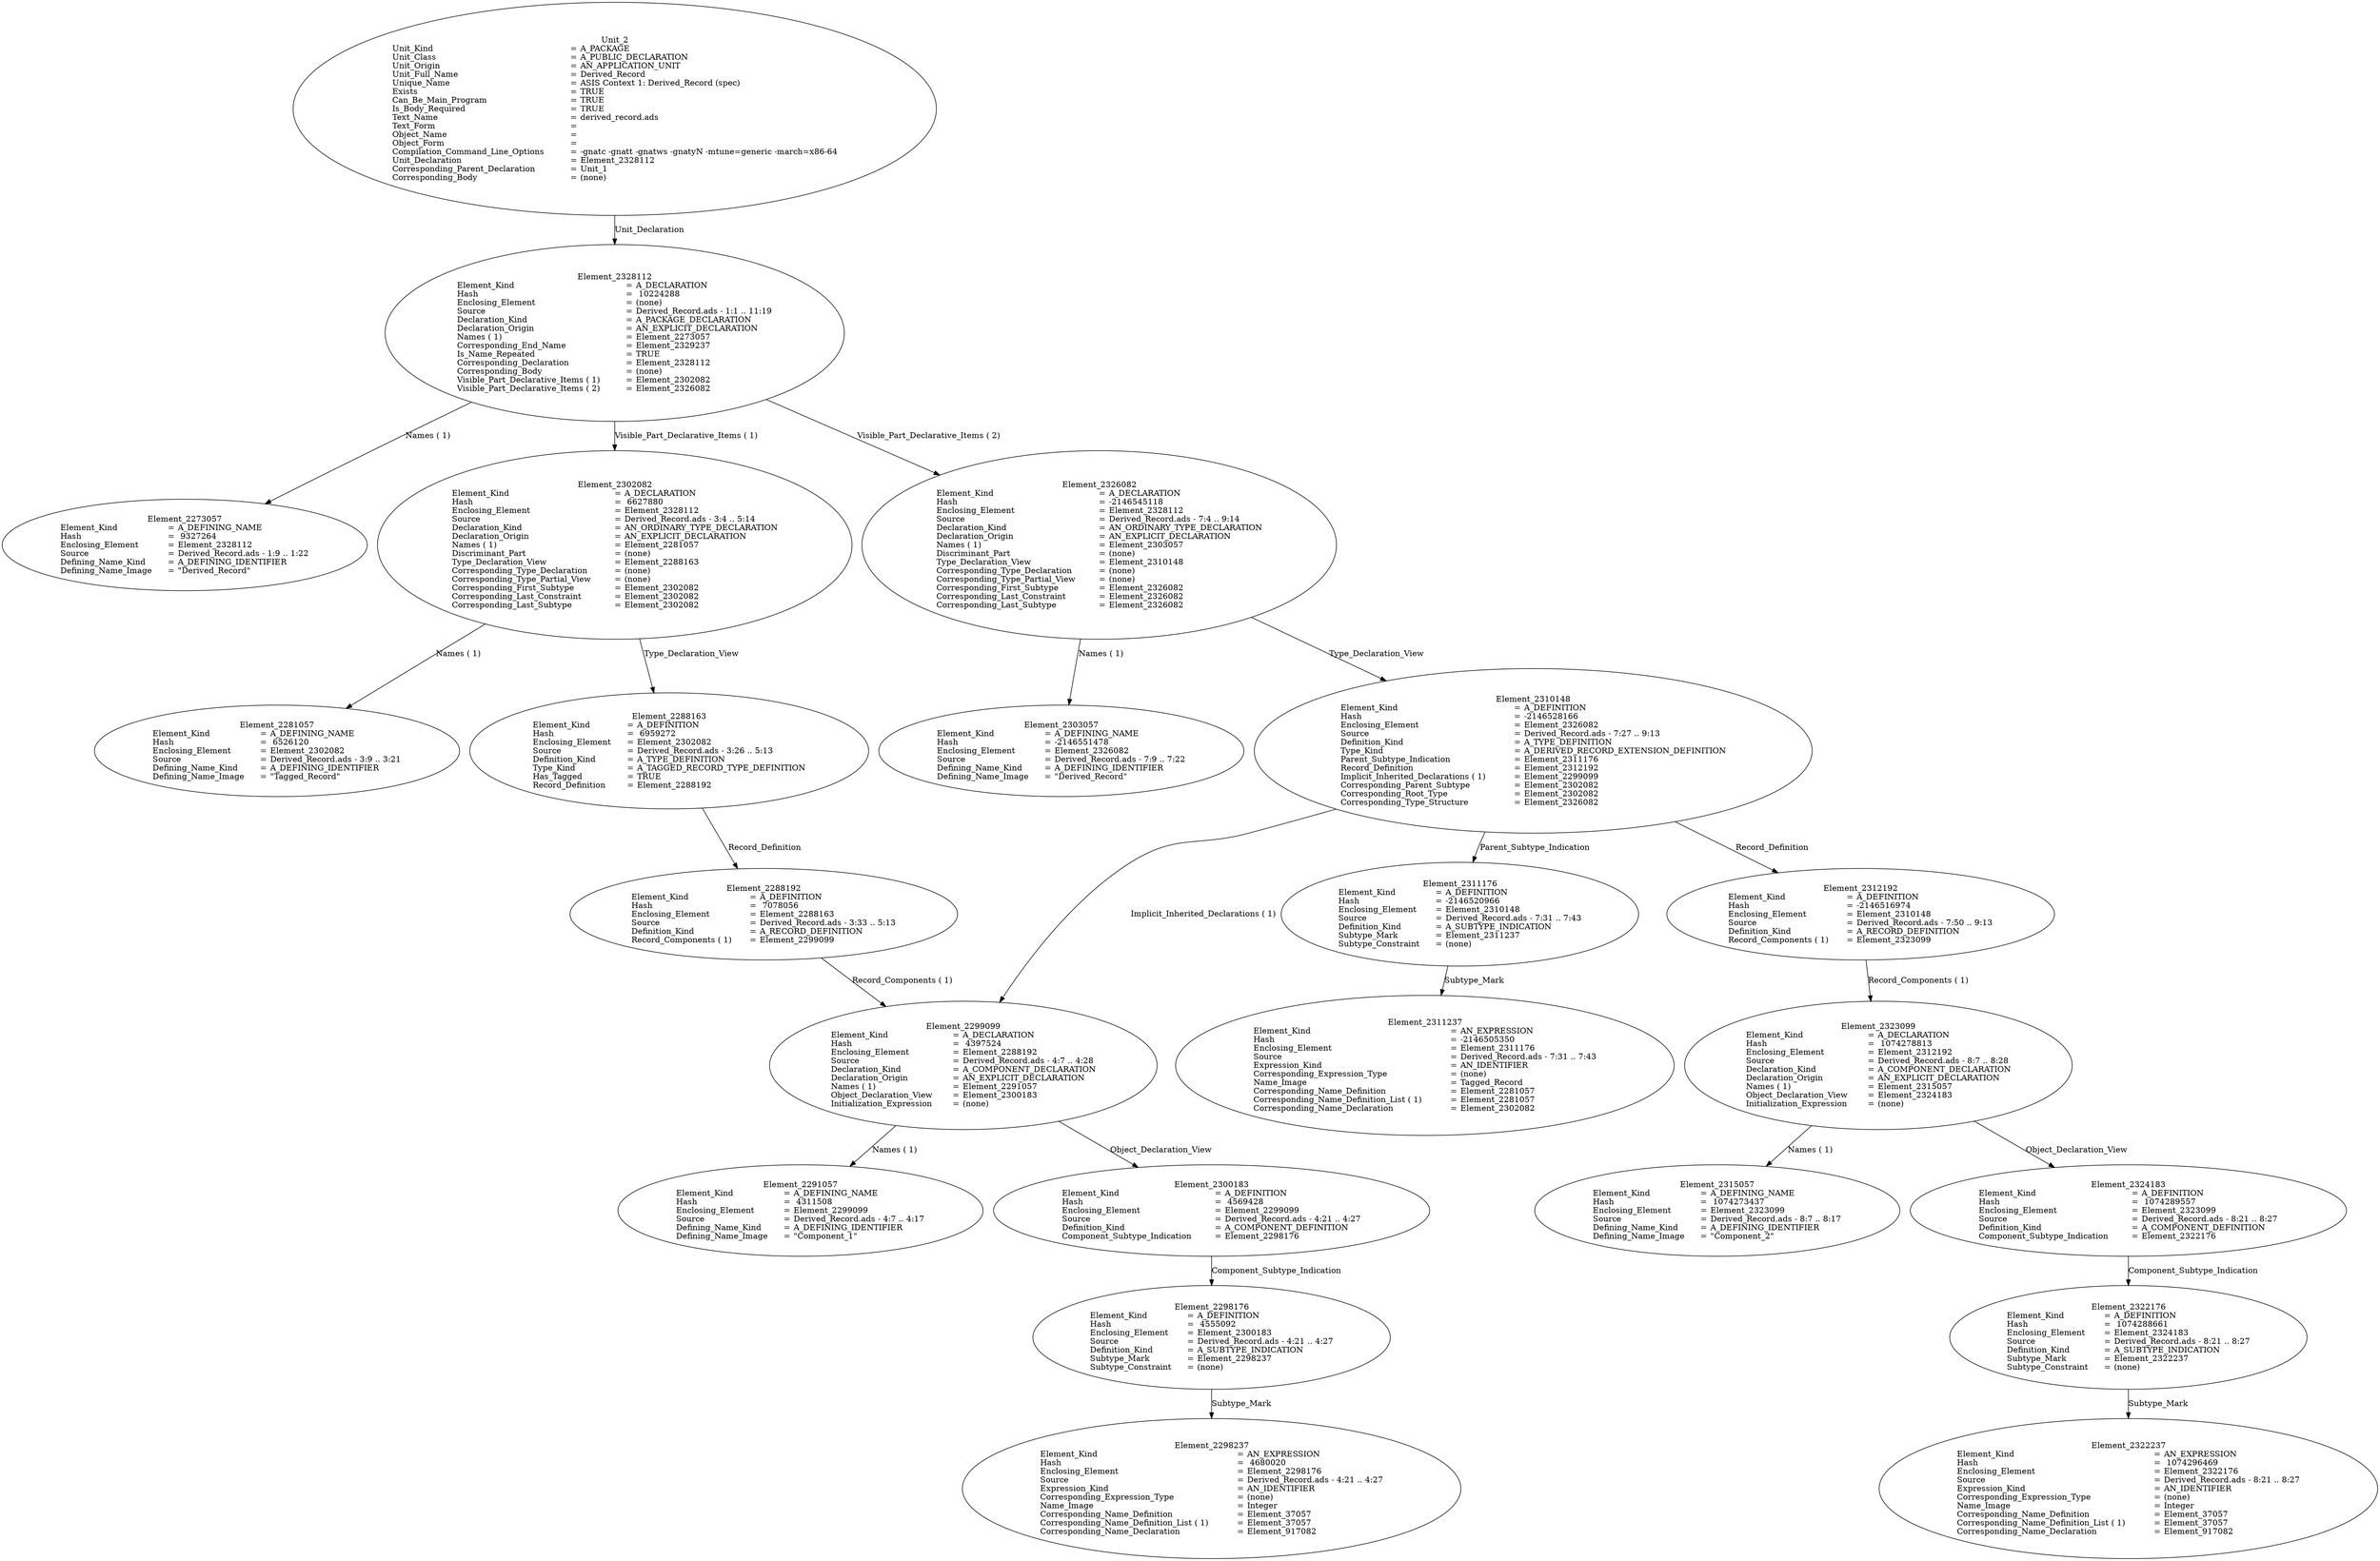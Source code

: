 digraph "derived_record.adt" {
  Unit_2 -> Element_2328112
      [ label=Unit_Declaration ];
  Unit_2
      [ label=<<TABLE BORDER="0" CELLBORDER="0" CELLSPACING="0" CELLPADDING="0"> 
          <TR><TD COLSPAN="3">Unit_2</TD></TR>
          <TR><TD ALIGN="LEFT">Unit_Kind   </TD><TD> = </TD><TD ALIGN="LEFT">A_PACKAGE</TD></TR>
          <TR><TD ALIGN="LEFT">Unit_Class   </TD><TD> = </TD><TD ALIGN="LEFT">A_PUBLIC_DECLARATION</TD></TR>
          <TR><TD ALIGN="LEFT">Unit_Origin   </TD><TD> = </TD><TD ALIGN="LEFT">AN_APPLICATION_UNIT</TD></TR>
          <TR><TD ALIGN="LEFT">Unit_Full_Name    </TD><TD> = </TD><TD ALIGN="LEFT">Derived_Record</TD></TR>
          <TR><TD ALIGN="LEFT">Unique_Name   </TD><TD> = </TD><TD ALIGN="LEFT">ASIS Context 1: Derived_Record (spec)</TD></TR>
          <TR><TD ALIGN="LEFT">Exists  </TD><TD> = </TD><TD ALIGN="LEFT">TRUE</TD></TR>
          <TR><TD ALIGN="LEFT">Can_Be_Main_Program     </TD><TD> = </TD><TD ALIGN="LEFT">TRUE</TD></TR>
          <TR><TD ALIGN="LEFT">Is_Body_Required     </TD><TD> = </TD><TD ALIGN="LEFT">TRUE</TD></TR>
          <TR><TD ALIGN="LEFT">Text_Name   </TD><TD> = </TD><TD ALIGN="LEFT">derived_record.ads</TD></TR>
          <TR><TD ALIGN="LEFT">Text_Form   </TD><TD> = </TD><TD ALIGN="LEFT"></TD></TR>
          <TR><TD ALIGN="LEFT">Object_Name   </TD><TD> = </TD><TD ALIGN="LEFT"></TD></TR>
          <TR><TD ALIGN="LEFT">Object_Form   </TD><TD> = </TD><TD ALIGN="LEFT"></TD></TR>
          <TR><TD ALIGN="LEFT">Compilation_Command_Line_Options         </TD><TD> = </TD><TD ALIGN="LEFT">-gnatc -gnatt -gnatws -gnatyN -mtune=generic -march=x86-64</TD></TR>
          <TR><TD ALIGN="LEFT">Unit_Declaration     </TD><TD> = </TD><TD ALIGN="LEFT">Element_2328112</TD></TR>
          <TR><TD ALIGN="LEFT">Corresponding_Parent_Declaration         </TD><TD> = </TD><TD ALIGN="LEFT">Unit_1</TD></TR>
          <TR><TD ALIGN="LEFT">Corresponding_Body     </TD><TD> = </TD><TD ALIGN="LEFT">(none)</TD></TR>
          </TABLE>> ];
  Element_2328112 -> Element_2273057
      [ label="Names ( 1)" ];
  Element_2328112 -> Element_2302082
      [ label="Visible_Part_Declarative_Items ( 1)" ];
  Element_2328112 -> Element_2326082
      [ label="Visible_Part_Declarative_Items ( 2)" ];
  Element_2328112
      [ label=<<TABLE BORDER="0" CELLBORDER="0" CELLSPACING="0" CELLPADDING="0"> 
          <TR><TD COLSPAN="3">Element_2328112</TD></TR>
          <TR><TD ALIGN="LEFT">Element_Kind    </TD><TD> = </TD><TD ALIGN="LEFT">A_DECLARATION</TD></TR>
          <TR><TD ALIGN="LEFT">Hash  </TD><TD> = </TD><TD ALIGN="LEFT"> 10224288</TD></TR>
          <TR><TD ALIGN="LEFT">Enclosing_Element     </TD><TD> = </TD><TD ALIGN="LEFT">(none)</TD></TR>
          <TR><TD ALIGN="LEFT">Source  </TD><TD> = </TD><TD ALIGN="LEFT">Derived_Record.ads - 1:1 .. 11:19</TD></TR>
          <TR><TD ALIGN="LEFT">Declaration_Kind     </TD><TD> = </TD><TD ALIGN="LEFT">A_PACKAGE_DECLARATION</TD></TR>
          <TR><TD ALIGN="LEFT">Declaration_Origin     </TD><TD> = </TD><TD ALIGN="LEFT">AN_EXPLICIT_DECLARATION</TD></TR>
          <TR><TD ALIGN="LEFT">Names ( 1)   </TD><TD> = </TD><TD ALIGN="LEFT">Element_2273057</TD></TR>
          <TR><TD ALIGN="LEFT">Corresponding_End_Name      </TD><TD> = </TD><TD ALIGN="LEFT">Element_2329237</TD></TR>
          <TR><TD ALIGN="LEFT">Is_Name_Repeated     </TD><TD> = </TD><TD ALIGN="LEFT">TRUE</TD></TR>
          <TR><TD ALIGN="LEFT">Corresponding_Declaration       </TD><TD> = </TD><TD ALIGN="LEFT">Element_2328112</TD></TR>
          <TR><TD ALIGN="LEFT">Corresponding_Body     </TD><TD> = </TD><TD ALIGN="LEFT">(none)</TD></TR>
          <TR><TD ALIGN="LEFT">Visible_Part_Declarative_Items ( 1)         </TD><TD> = </TD><TD ALIGN="LEFT">Element_2302082</TD></TR>
          <TR><TD ALIGN="LEFT">Visible_Part_Declarative_Items ( 2)         </TD><TD> = </TD><TD ALIGN="LEFT">Element_2326082</TD></TR>
          </TABLE>> ];
  Element_2273057
      [ label=<<TABLE BORDER="0" CELLBORDER="0" CELLSPACING="0" CELLPADDING="0"> 
          <TR><TD COLSPAN="3">Element_2273057</TD></TR>
          <TR><TD ALIGN="LEFT">Element_Kind    </TD><TD> = </TD><TD ALIGN="LEFT">A_DEFINING_NAME</TD></TR>
          <TR><TD ALIGN="LEFT">Hash  </TD><TD> = </TD><TD ALIGN="LEFT"> 9327264</TD></TR>
          <TR><TD ALIGN="LEFT">Enclosing_Element     </TD><TD> = </TD><TD ALIGN="LEFT">Element_2328112</TD></TR>
          <TR><TD ALIGN="LEFT">Source  </TD><TD> = </TD><TD ALIGN="LEFT">Derived_Record.ads - 1:9 .. 1:22</TD></TR>
          <TR><TD ALIGN="LEFT">Defining_Name_Kind     </TD><TD> = </TD><TD ALIGN="LEFT">A_DEFINING_IDENTIFIER</TD></TR>
          <TR><TD ALIGN="LEFT">Defining_Name_Image     </TD><TD> = </TD><TD ALIGN="LEFT">"Derived_Record"</TD></TR>
          </TABLE>> ];
  Element_2302082 -> Element_2281057
      [ label="Names ( 1)" ];
  Element_2302082 -> Element_2288163
      [ label=Type_Declaration_View ];
  Element_2302082
      [ label=<<TABLE BORDER="0" CELLBORDER="0" CELLSPACING="0" CELLPADDING="0"> 
          <TR><TD COLSPAN="3">Element_2302082</TD></TR>
          <TR><TD ALIGN="LEFT">Element_Kind    </TD><TD> = </TD><TD ALIGN="LEFT">A_DECLARATION</TD></TR>
          <TR><TD ALIGN="LEFT">Hash  </TD><TD> = </TD><TD ALIGN="LEFT"> 6627880</TD></TR>
          <TR><TD ALIGN="LEFT">Enclosing_Element     </TD><TD> = </TD><TD ALIGN="LEFT">Element_2328112</TD></TR>
          <TR><TD ALIGN="LEFT">Source  </TD><TD> = </TD><TD ALIGN="LEFT">Derived_Record.ads - 3:4 .. 5:14</TD></TR>
          <TR><TD ALIGN="LEFT">Declaration_Kind     </TD><TD> = </TD><TD ALIGN="LEFT">AN_ORDINARY_TYPE_DECLARATION</TD></TR>
          <TR><TD ALIGN="LEFT">Declaration_Origin     </TD><TD> = </TD><TD ALIGN="LEFT">AN_EXPLICIT_DECLARATION</TD></TR>
          <TR><TD ALIGN="LEFT">Names ( 1)   </TD><TD> = </TD><TD ALIGN="LEFT">Element_2281057</TD></TR>
          <TR><TD ALIGN="LEFT">Discriminant_Part     </TD><TD> = </TD><TD ALIGN="LEFT">(none)</TD></TR>
          <TR><TD ALIGN="LEFT">Type_Declaration_View      </TD><TD> = </TD><TD ALIGN="LEFT">Element_2288163</TD></TR>
          <TR><TD ALIGN="LEFT">Corresponding_Type_Declaration        </TD><TD> = </TD><TD ALIGN="LEFT">(none)</TD></TR>
          <TR><TD ALIGN="LEFT">Corresponding_Type_Partial_View        </TD><TD> = </TD><TD ALIGN="LEFT">(none)</TD></TR>
          <TR><TD ALIGN="LEFT">Corresponding_First_Subtype       </TD><TD> = </TD><TD ALIGN="LEFT">Element_2302082</TD></TR>
          <TR><TD ALIGN="LEFT">Corresponding_Last_Constraint        </TD><TD> = </TD><TD ALIGN="LEFT">Element_2302082</TD></TR>
          <TR><TD ALIGN="LEFT">Corresponding_Last_Subtype       </TD><TD> = </TD><TD ALIGN="LEFT">Element_2302082</TD></TR>
          </TABLE>> ];
  Element_2281057
      [ label=<<TABLE BORDER="0" CELLBORDER="0" CELLSPACING="0" CELLPADDING="0"> 
          <TR><TD COLSPAN="3">Element_2281057</TD></TR>
          <TR><TD ALIGN="LEFT">Element_Kind    </TD><TD> = </TD><TD ALIGN="LEFT">A_DEFINING_NAME</TD></TR>
          <TR><TD ALIGN="LEFT">Hash  </TD><TD> = </TD><TD ALIGN="LEFT"> 6526120</TD></TR>
          <TR><TD ALIGN="LEFT">Enclosing_Element     </TD><TD> = </TD><TD ALIGN="LEFT">Element_2302082</TD></TR>
          <TR><TD ALIGN="LEFT">Source  </TD><TD> = </TD><TD ALIGN="LEFT">Derived_Record.ads - 3:9 .. 3:21</TD></TR>
          <TR><TD ALIGN="LEFT">Defining_Name_Kind     </TD><TD> = </TD><TD ALIGN="LEFT">A_DEFINING_IDENTIFIER</TD></TR>
          <TR><TD ALIGN="LEFT">Defining_Name_Image     </TD><TD> = </TD><TD ALIGN="LEFT">"Tagged_Record"</TD></TR>
          </TABLE>> ];
  Element_2288163 -> Element_2288192
      [ label=Record_Definition ];
  Element_2288163
      [ label=<<TABLE BORDER="0" CELLBORDER="0" CELLSPACING="0" CELLPADDING="0"> 
          <TR><TD COLSPAN="3">Element_2288163</TD></TR>
          <TR><TD ALIGN="LEFT">Element_Kind    </TD><TD> = </TD><TD ALIGN="LEFT">A_DEFINITION</TD></TR>
          <TR><TD ALIGN="LEFT">Hash  </TD><TD> = </TD><TD ALIGN="LEFT"> 6959272</TD></TR>
          <TR><TD ALIGN="LEFT">Enclosing_Element     </TD><TD> = </TD><TD ALIGN="LEFT">Element_2302082</TD></TR>
          <TR><TD ALIGN="LEFT">Source  </TD><TD> = </TD><TD ALIGN="LEFT">Derived_Record.ads - 3:26 .. 5:13</TD></TR>
          <TR><TD ALIGN="LEFT">Definition_Kind    </TD><TD> = </TD><TD ALIGN="LEFT">A_TYPE_DEFINITION</TD></TR>
          <TR><TD ALIGN="LEFT">Type_Kind   </TD><TD> = </TD><TD ALIGN="LEFT">A_TAGGED_RECORD_TYPE_DEFINITION</TD></TR>
          <TR><TD ALIGN="LEFT">Has_Tagged   </TD><TD> = </TD><TD ALIGN="LEFT">TRUE</TD></TR>
          <TR><TD ALIGN="LEFT">Record_Definition     </TD><TD> = </TD><TD ALIGN="LEFT">Element_2288192</TD></TR>
          </TABLE>> ];
  Element_2288192 -> Element_2299099
      [ label="Record_Components ( 1)" ];
  Element_2288192
      [ label=<<TABLE BORDER="0" CELLBORDER="0" CELLSPACING="0" CELLPADDING="0"> 
          <TR><TD COLSPAN="3">Element_2288192</TD></TR>
          <TR><TD ALIGN="LEFT">Element_Kind    </TD><TD> = </TD><TD ALIGN="LEFT">A_DEFINITION</TD></TR>
          <TR><TD ALIGN="LEFT">Hash  </TD><TD> = </TD><TD ALIGN="LEFT"> 7078056</TD></TR>
          <TR><TD ALIGN="LEFT">Enclosing_Element     </TD><TD> = </TD><TD ALIGN="LEFT">Element_2288163</TD></TR>
          <TR><TD ALIGN="LEFT">Source  </TD><TD> = </TD><TD ALIGN="LEFT">Derived_Record.ads - 3:33 .. 5:13</TD></TR>
          <TR><TD ALIGN="LEFT">Definition_Kind    </TD><TD> = </TD><TD ALIGN="LEFT">A_RECORD_DEFINITION</TD></TR>
          <TR><TD ALIGN="LEFT">Record_Components ( 1)      </TD><TD> = </TD><TD ALIGN="LEFT">Element_2299099</TD></TR>
          </TABLE>> ];
  Element_2299099 -> Element_2291057
      [ label="Names ( 1)" ];
  Element_2299099 -> Element_2300183
      [ label=Object_Declaration_View ];
  Element_2299099
      [ label=<<TABLE BORDER="0" CELLBORDER="0" CELLSPACING="0" CELLPADDING="0"> 
          <TR><TD COLSPAN="3">Element_2299099</TD></TR>
          <TR><TD ALIGN="LEFT">Element_Kind    </TD><TD> = </TD><TD ALIGN="LEFT">A_DECLARATION</TD></TR>
          <TR><TD ALIGN="LEFT">Hash  </TD><TD> = </TD><TD ALIGN="LEFT"> 4397524</TD></TR>
          <TR><TD ALIGN="LEFT">Enclosing_Element     </TD><TD> = </TD><TD ALIGN="LEFT">Element_2288192</TD></TR>
          <TR><TD ALIGN="LEFT">Source  </TD><TD> = </TD><TD ALIGN="LEFT">Derived_Record.ads - 4:7 .. 4:28</TD></TR>
          <TR><TD ALIGN="LEFT">Declaration_Kind     </TD><TD> = </TD><TD ALIGN="LEFT">A_COMPONENT_DECLARATION</TD></TR>
          <TR><TD ALIGN="LEFT">Declaration_Origin     </TD><TD> = </TD><TD ALIGN="LEFT">AN_EXPLICIT_DECLARATION</TD></TR>
          <TR><TD ALIGN="LEFT">Names ( 1)   </TD><TD> = </TD><TD ALIGN="LEFT">Element_2291057</TD></TR>
          <TR><TD ALIGN="LEFT">Object_Declaration_View      </TD><TD> = </TD><TD ALIGN="LEFT">Element_2300183</TD></TR>
          <TR><TD ALIGN="LEFT">Initialization_Expression       </TD><TD> = </TD><TD ALIGN="LEFT">(none)</TD></TR>
          </TABLE>> ];
  Element_2291057
      [ label=<<TABLE BORDER="0" CELLBORDER="0" CELLSPACING="0" CELLPADDING="0"> 
          <TR><TD COLSPAN="3">Element_2291057</TD></TR>
          <TR><TD ALIGN="LEFT">Element_Kind    </TD><TD> = </TD><TD ALIGN="LEFT">A_DEFINING_NAME</TD></TR>
          <TR><TD ALIGN="LEFT">Hash  </TD><TD> = </TD><TD ALIGN="LEFT"> 4311508</TD></TR>
          <TR><TD ALIGN="LEFT">Enclosing_Element     </TD><TD> = </TD><TD ALIGN="LEFT">Element_2299099</TD></TR>
          <TR><TD ALIGN="LEFT">Source  </TD><TD> = </TD><TD ALIGN="LEFT">Derived_Record.ads - 4:7 .. 4:17</TD></TR>
          <TR><TD ALIGN="LEFT">Defining_Name_Kind     </TD><TD> = </TD><TD ALIGN="LEFT">A_DEFINING_IDENTIFIER</TD></TR>
          <TR><TD ALIGN="LEFT">Defining_Name_Image     </TD><TD> = </TD><TD ALIGN="LEFT">"Component_1"</TD></TR>
          </TABLE>> ];
  Element_2300183 -> Element_2298176
      [ label=Component_Subtype_Indication ];
  Element_2300183
      [ label=<<TABLE BORDER="0" CELLBORDER="0" CELLSPACING="0" CELLPADDING="0"> 
          <TR><TD COLSPAN="3">Element_2300183</TD></TR>
          <TR><TD ALIGN="LEFT">Element_Kind    </TD><TD> = </TD><TD ALIGN="LEFT">A_DEFINITION</TD></TR>
          <TR><TD ALIGN="LEFT">Hash  </TD><TD> = </TD><TD ALIGN="LEFT"> 4569428</TD></TR>
          <TR><TD ALIGN="LEFT">Enclosing_Element     </TD><TD> = </TD><TD ALIGN="LEFT">Element_2299099</TD></TR>
          <TR><TD ALIGN="LEFT">Source  </TD><TD> = </TD><TD ALIGN="LEFT">Derived_Record.ads - 4:21 .. 4:27</TD></TR>
          <TR><TD ALIGN="LEFT">Definition_Kind    </TD><TD> = </TD><TD ALIGN="LEFT">A_COMPONENT_DEFINITION</TD></TR>
          <TR><TD ALIGN="LEFT">Component_Subtype_Indication        </TD><TD> = </TD><TD ALIGN="LEFT">Element_2298176</TD></TR>
          </TABLE>> ];
  Element_2298176 -> Element_2298237
      [ label=Subtype_Mark ];
  Element_2298176
      [ label=<<TABLE BORDER="0" CELLBORDER="0" CELLSPACING="0" CELLPADDING="0"> 
          <TR><TD COLSPAN="3">Element_2298176</TD></TR>
          <TR><TD ALIGN="LEFT">Element_Kind    </TD><TD> = </TD><TD ALIGN="LEFT">A_DEFINITION</TD></TR>
          <TR><TD ALIGN="LEFT">Hash  </TD><TD> = </TD><TD ALIGN="LEFT"> 4555092</TD></TR>
          <TR><TD ALIGN="LEFT">Enclosing_Element     </TD><TD> = </TD><TD ALIGN="LEFT">Element_2300183</TD></TR>
          <TR><TD ALIGN="LEFT">Source  </TD><TD> = </TD><TD ALIGN="LEFT">Derived_Record.ads - 4:21 .. 4:27</TD></TR>
          <TR><TD ALIGN="LEFT">Definition_Kind    </TD><TD> = </TD><TD ALIGN="LEFT">A_SUBTYPE_INDICATION</TD></TR>
          <TR><TD ALIGN="LEFT">Subtype_Mark    </TD><TD> = </TD><TD ALIGN="LEFT">Element_2298237</TD></TR>
          <TR><TD ALIGN="LEFT">Subtype_Constraint     </TD><TD> = </TD><TD ALIGN="LEFT">(none)</TD></TR>
          </TABLE>> ];
  Element_2298237
      [ label=<<TABLE BORDER="0" CELLBORDER="0" CELLSPACING="0" CELLPADDING="0"> 
          <TR><TD COLSPAN="3">Element_2298237</TD></TR>
          <TR><TD ALIGN="LEFT">Element_Kind    </TD><TD> = </TD><TD ALIGN="LEFT">AN_EXPRESSION</TD></TR>
          <TR><TD ALIGN="LEFT">Hash  </TD><TD> = </TD><TD ALIGN="LEFT"> 4680020</TD></TR>
          <TR><TD ALIGN="LEFT">Enclosing_Element     </TD><TD> = </TD><TD ALIGN="LEFT">Element_2298176</TD></TR>
          <TR><TD ALIGN="LEFT">Source  </TD><TD> = </TD><TD ALIGN="LEFT">Derived_Record.ads - 4:21 .. 4:27</TD></TR>
          <TR><TD ALIGN="LEFT">Expression_Kind    </TD><TD> = </TD><TD ALIGN="LEFT">AN_IDENTIFIER</TD></TR>
          <TR><TD ALIGN="LEFT">Corresponding_Expression_Type        </TD><TD> = </TD><TD ALIGN="LEFT">(none)</TD></TR>
          <TR><TD ALIGN="LEFT">Name_Image   </TD><TD> = </TD><TD ALIGN="LEFT">Integer</TD></TR>
          <TR><TD ALIGN="LEFT">Corresponding_Name_Definition        </TD><TD> = </TD><TD ALIGN="LEFT">Element_37057</TD></TR>
          <TR><TD ALIGN="LEFT">Corresponding_Name_Definition_List ( 1)          </TD><TD> = </TD><TD ALIGN="LEFT">Element_37057</TD></TR>
          <TR><TD ALIGN="LEFT">Corresponding_Name_Declaration        </TD><TD> = </TD><TD ALIGN="LEFT">Element_917082</TD></TR>
          </TABLE>> ];
  Element_2326082 -> Element_2303057
      [ label="Names ( 1)" ];
  Element_2326082 -> Element_2310148
      [ label=Type_Declaration_View ];
  Element_2326082
      [ label=<<TABLE BORDER="0" CELLBORDER="0" CELLSPACING="0" CELLPADDING="0"> 
          <TR><TD COLSPAN="3">Element_2326082</TD></TR>
          <TR><TD ALIGN="LEFT">Element_Kind    </TD><TD> = </TD><TD ALIGN="LEFT">A_DECLARATION</TD></TR>
          <TR><TD ALIGN="LEFT">Hash  </TD><TD> = </TD><TD ALIGN="LEFT">-2146545118</TD></TR>
          <TR><TD ALIGN="LEFT">Enclosing_Element     </TD><TD> = </TD><TD ALIGN="LEFT">Element_2328112</TD></TR>
          <TR><TD ALIGN="LEFT">Source  </TD><TD> = </TD><TD ALIGN="LEFT">Derived_Record.ads - 7:4 .. 9:14</TD></TR>
          <TR><TD ALIGN="LEFT">Declaration_Kind     </TD><TD> = </TD><TD ALIGN="LEFT">AN_ORDINARY_TYPE_DECLARATION</TD></TR>
          <TR><TD ALIGN="LEFT">Declaration_Origin     </TD><TD> = </TD><TD ALIGN="LEFT">AN_EXPLICIT_DECLARATION</TD></TR>
          <TR><TD ALIGN="LEFT">Names ( 1)   </TD><TD> = </TD><TD ALIGN="LEFT">Element_2303057</TD></TR>
          <TR><TD ALIGN="LEFT">Discriminant_Part     </TD><TD> = </TD><TD ALIGN="LEFT">(none)</TD></TR>
          <TR><TD ALIGN="LEFT">Type_Declaration_View      </TD><TD> = </TD><TD ALIGN="LEFT">Element_2310148</TD></TR>
          <TR><TD ALIGN="LEFT">Corresponding_Type_Declaration        </TD><TD> = </TD><TD ALIGN="LEFT">(none)</TD></TR>
          <TR><TD ALIGN="LEFT">Corresponding_Type_Partial_View        </TD><TD> = </TD><TD ALIGN="LEFT">(none)</TD></TR>
          <TR><TD ALIGN="LEFT">Corresponding_First_Subtype       </TD><TD> = </TD><TD ALIGN="LEFT">Element_2326082</TD></TR>
          <TR><TD ALIGN="LEFT">Corresponding_Last_Constraint        </TD><TD> = </TD><TD ALIGN="LEFT">Element_2326082</TD></TR>
          <TR><TD ALIGN="LEFT">Corresponding_Last_Subtype       </TD><TD> = </TD><TD ALIGN="LEFT">Element_2326082</TD></TR>
          </TABLE>> ];
  Element_2303057
      [ label=<<TABLE BORDER="0" CELLBORDER="0" CELLSPACING="0" CELLPADDING="0"> 
          <TR><TD COLSPAN="3">Element_2303057</TD></TR>
          <TR><TD ALIGN="LEFT">Element_Kind    </TD><TD> = </TD><TD ALIGN="LEFT">A_DEFINING_NAME</TD></TR>
          <TR><TD ALIGN="LEFT">Hash  </TD><TD> = </TD><TD ALIGN="LEFT">-2146551478</TD></TR>
          <TR><TD ALIGN="LEFT">Enclosing_Element     </TD><TD> = </TD><TD ALIGN="LEFT">Element_2326082</TD></TR>
          <TR><TD ALIGN="LEFT">Source  </TD><TD> = </TD><TD ALIGN="LEFT">Derived_Record.ads - 7:9 .. 7:22</TD></TR>
          <TR><TD ALIGN="LEFT">Defining_Name_Kind     </TD><TD> = </TD><TD ALIGN="LEFT">A_DEFINING_IDENTIFIER</TD></TR>
          <TR><TD ALIGN="LEFT">Defining_Name_Image     </TD><TD> = </TD><TD ALIGN="LEFT">"Derived_Record"</TD></TR>
          </TABLE>> ];
  Element_2310148 -> Element_2311176
      [ label=Parent_Subtype_Indication ];
  Element_2310148 -> Element_2312192
      [ label=Record_Definition ];
  Element_2310148 -> Element_2299099
      [ label="Implicit_Inherited_Declarations ( 1)" ];
  Element_2310148
      [ label=<<TABLE BORDER="0" CELLBORDER="0" CELLSPACING="0" CELLPADDING="0"> 
          <TR><TD COLSPAN="3">Element_2310148</TD></TR>
          <TR><TD ALIGN="LEFT">Element_Kind    </TD><TD> = </TD><TD ALIGN="LEFT">A_DEFINITION</TD></TR>
          <TR><TD ALIGN="LEFT">Hash  </TD><TD> = </TD><TD ALIGN="LEFT">-2146528166</TD></TR>
          <TR><TD ALIGN="LEFT">Enclosing_Element     </TD><TD> = </TD><TD ALIGN="LEFT">Element_2326082</TD></TR>
          <TR><TD ALIGN="LEFT">Source  </TD><TD> = </TD><TD ALIGN="LEFT">Derived_Record.ads - 7:27 .. 9:13</TD></TR>
          <TR><TD ALIGN="LEFT">Definition_Kind    </TD><TD> = </TD><TD ALIGN="LEFT">A_TYPE_DEFINITION</TD></TR>
          <TR><TD ALIGN="LEFT">Type_Kind   </TD><TD> = </TD><TD ALIGN="LEFT">A_DERIVED_RECORD_EXTENSION_DEFINITION</TD></TR>
          <TR><TD ALIGN="LEFT">Parent_Subtype_Indication       </TD><TD> = </TD><TD ALIGN="LEFT">Element_2311176</TD></TR>
          <TR><TD ALIGN="LEFT">Record_Definition     </TD><TD> = </TD><TD ALIGN="LEFT">Element_2312192</TD></TR>
          <TR><TD ALIGN="LEFT">Implicit_Inherited_Declarations ( 1)          </TD><TD> = </TD><TD ALIGN="LEFT">Element_2299099</TD></TR>
          <TR><TD ALIGN="LEFT">Corresponding_Parent_Subtype        </TD><TD> = </TD><TD ALIGN="LEFT">Element_2302082</TD></TR>
          <TR><TD ALIGN="LEFT">Corresponding_Root_Type      </TD><TD> = </TD><TD ALIGN="LEFT">Element_2302082</TD></TR>
          <TR><TD ALIGN="LEFT">Corresponding_Type_Structure        </TD><TD> = </TD><TD ALIGN="LEFT">Element_2326082</TD></TR>
          </TABLE>> ];
  Element_2311176 -> Element_2311237
      [ label=Subtype_Mark ];
  Element_2311176
      [ label=<<TABLE BORDER="0" CELLBORDER="0" CELLSPACING="0" CELLPADDING="0"> 
          <TR><TD COLSPAN="3">Element_2311176</TD></TR>
          <TR><TD ALIGN="LEFT">Element_Kind    </TD><TD> = </TD><TD ALIGN="LEFT">A_DEFINITION</TD></TR>
          <TR><TD ALIGN="LEFT">Hash  </TD><TD> = </TD><TD ALIGN="LEFT">-2146520966</TD></TR>
          <TR><TD ALIGN="LEFT">Enclosing_Element     </TD><TD> = </TD><TD ALIGN="LEFT">Element_2310148</TD></TR>
          <TR><TD ALIGN="LEFT">Source  </TD><TD> = </TD><TD ALIGN="LEFT">Derived_Record.ads - 7:31 .. 7:43</TD></TR>
          <TR><TD ALIGN="LEFT">Definition_Kind    </TD><TD> = </TD><TD ALIGN="LEFT">A_SUBTYPE_INDICATION</TD></TR>
          <TR><TD ALIGN="LEFT">Subtype_Mark    </TD><TD> = </TD><TD ALIGN="LEFT">Element_2311237</TD></TR>
          <TR><TD ALIGN="LEFT">Subtype_Constraint     </TD><TD> = </TD><TD ALIGN="LEFT">(none)</TD></TR>
          </TABLE>> ];
  Element_2311237
      [ label=<<TABLE BORDER="0" CELLBORDER="0" CELLSPACING="0" CELLPADDING="0"> 
          <TR><TD COLSPAN="3">Element_2311237</TD></TR>
          <TR><TD ALIGN="LEFT">Element_Kind    </TD><TD> = </TD><TD ALIGN="LEFT">AN_EXPRESSION</TD></TR>
          <TR><TD ALIGN="LEFT">Hash  </TD><TD> = </TD><TD ALIGN="LEFT">-2146505350</TD></TR>
          <TR><TD ALIGN="LEFT">Enclosing_Element     </TD><TD> = </TD><TD ALIGN="LEFT">Element_2311176</TD></TR>
          <TR><TD ALIGN="LEFT">Source  </TD><TD> = </TD><TD ALIGN="LEFT">Derived_Record.ads - 7:31 .. 7:43</TD></TR>
          <TR><TD ALIGN="LEFT">Expression_Kind    </TD><TD> = </TD><TD ALIGN="LEFT">AN_IDENTIFIER</TD></TR>
          <TR><TD ALIGN="LEFT">Corresponding_Expression_Type        </TD><TD> = </TD><TD ALIGN="LEFT">(none)</TD></TR>
          <TR><TD ALIGN="LEFT">Name_Image   </TD><TD> = </TD><TD ALIGN="LEFT">Tagged_Record</TD></TR>
          <TR><TD ALIGN="LEFT">Corresponding_Name_Definition        </TD><TD> = </TD><TD ALIGN="LEFT">Element_2281057</TD></TR>
          <TR><TD ALIGN="LEFT">Corresponding_Name_Definition_List ( 1)          </TD><TD> = </TD><TD ALIGN="LEFT">Element_2281057</TD></TR>
          <TR><TD ALIGN="LEFT">Corresponding_Name_Declaration        </TD><TD> = </TD><TD ALIGN="LEFT">Element_2302082</TD></TR>
          </TABLE>> ];
  Element_2312192 -> Element_2323099
      [ label="Record_Components ( 1)" ];
  Element_2312192
      [ label=<<TABLE BORDER="0" CELLBORDER="0" CELLSPACING="0" CELLPADDING="0"> 
          <TR><TD COLSPAN="3">Element_2312192</TD></TR>
          <TR><TD ALIGN="LEFT">Element_Kind    </TD><TD> = </TD><TD ALIGN="LEFT">A_DEFINITION</TD></TR>
          <TR><TD ALIGN="LEFT">Hash  </TD><TD> = </TD><TD ALIGN="LEFT">-2146516974</TD></TR>
          <TR><TD ALIGN="LEFT">Enclosing_Element     </TD><TD> = </TD><TD ALIGN="LEFT">Element_2310148</TD></TR>
          <TR><TD ALIGN="LEFT">Source  </TD><TD> = </TD><TD ALIGN="LEFT">Derived_Record.ads - 7:50 .. 9:13</TD></TR>
          <TR><TD ALIGN="LEFT">Definition_Kind    </TD><TD> = </TD><TD ALIGN="LEFT">A_RECORD_DEFINITION</TD></TR>
          <TR><TD ALIGN="LEFT">Record_Components ( 1)      </TD><TD> = </TD><TD ALIGN="LEFT">Element_2323099</TD></TR>
          </TABLE>> ];
  Element_2323099 -> Element_2315057
      [ label="Names ( 1)" ];
  Element_2323099 -> Element_2324183
      [ label=Object_Declaration_View ];
  Element_2323099
      [ label=<<TABLE BORDER="0" CELLBORDER="0" CELLSPACING="0" CELLPADDING="0"> 
          <TR><TD COLSPAN="3">Element_2323099</TD></TR>
          <TR><TD ALIGN="LEFT">Element_Kind    </TD><TD> = </TD><TD ALIGN="LEFT">A_DECLARATION</TD></TR>
          <TR><TD ALIGN="LEFT">Hash  </TD><TD> = </TD><TD ALIGN="LEFT"> 1074278813</TD></TR>
          <TR><TD ALIGN="LEFT">Enclosing_Element     </TD><TD> = </TD><TD ALIGN="LEFT">Element_2312192</TD></TR>
          <TR><TD ALIGN="LEFT">Source  </TD><TD> = </TD><TD ALIGN="LEFT">Derived_Record.ads - 8:7 .. 8:28</TD></TR>
          <TR><TD ALIGN="LEFT">Declaration_Kind     </TD><TD> = </TD><TD ALIGN="LEFT">A_COMPONENT_DECLARATION</TD></TR>
          <TR><TD ALIGN="LEFT">Declaration_Origin     </TD><TD> = </TD><TD ALIGN="LEFT">AN_EXPLICIT_DECLARATION</TD></TR>
          <TR><TD ALIGN="LEFT">Names ( 1)   </TD><TD> = </TD><TD ALIGN="LEFT">Element_2315057</TD></TR>
          <TR><TD ALIGN="LEFT">Object_Declaration_View      </TD><TD> = </TD><TD ALIGN="LEFT">Element_2324183</TD></TR>
          <TR><TD ALIGN="LEFT">Initialization_Expression       </TD><TD> = </TD><TD ALIGN="LEFT">(none)</TD></TR>
          </TABLE>> ];
  Element_2315057
      [ label=<<TABLE BORDER="0" CELLBORDER="0" CELLSPACING="0" CELLPADDING="0"> 
          <TR><TD COLSPAN="3">Element_2315057</TD></TR>
          <TR><TD ALIGN="LEFT">Element_Kind    </TD><TD> = </TD><TD ALIGN="LEFT">A_DEFINING_NAME</TD></TR>
          <TR><TD ALIGN="LEFT">Hash  </TD><TD> = </TD><TD ALIGN="LEFT"> 1074273437</TD></TR>
          <TR><TD ALIGN="LEFT">Enclosing_Element     </TD><TD> = </TD><TD ALIGN="LEFT">Element_2323099</TD></TR>
          <TR><TD ALIGN="LEFT">Source  </TD><TD> = </TD><TD ALIGN="LEFT">Derived_Record.ads - 8:7 .. 8:17</TD></TR>
          <TR><TD ALIGN="LEFT">Defining_Name_Kind     </TD><TD> = </TD><TD ALIGN="LEFT">A_DEFINING_IDENTIFIER</TD></TR>
          <TR><TD ALIGN="LEFT">Defining_Name_Image     </TD><TD> = </TD><TD ALIGN="LEFT">"Component_2"</TD></TR>
          </TABLE>> ];
  Element_2324183 -> Element_2322176
      [ label=Component_Subtype_Indication ];
  Element_2324183
      [ label=<<TABLE BORDER="0" CELLBORDER="0" CELLSPACING="0" CELLPADDING="0"> 
          <TR><TD COLSPAN="3">Element_2324183</TD></TR>
          <TR><TD ALIGN="LEFT">Element_Kind    </TD><TD> = </TD><TD ALIGN="LEFT">A_DEFINITION</TD></TR>
          <TR><TD ALIGN="LEFT">Hash  </TD><TD> = </TD><TD ALIGN="LEFT"> 1074289557</TD></TR>
          <TR><TD ALIGN="LEFT">Enclosing_Element     </TD><TD> = </TD><TD ALIGN="LEFT">Element_2323099</TD></TR>
          <TR><TD ALIGN="LEFT">Source  </TD><TD> = </TD><TD ALIGN="LEFT">Derived_Record.ads - 8:21 .. 8:27</TD></TR>
          <TR><TD ALIGN="LEFT">Definition_Kind    </TD><TD> = </TD><TD ALIGN="LEFT">A_COMPONENT_DEFINITION</TD></TR>
          <TR><TD ALIGN="LEFT">Component_Subtype_Indication        </TD><TD> = </TD><TD ALIGN="LEFT">Element_2322176</TD></TR>
          </TABLE>> ];
  Element_2322176 -> Element_2322237
      [ label=Subtype_Mark ];
  Element_2322176
      [ label=<<TABLE BORDER="0" CELLBORDER="0" CELLSPACING="0" CELLPADDING="0"> 
          <TR><TD COLSPAN="3">Element_2322176</TD></TR>
          <TR><TD ALIGN="LEFT">Element_Kind    </TD><TD> = </TD><TD ALIGN="LEFT">A_DEFINITION</TD></TR>
          <TR><TD ALIGN="LEFT">Hash  </TD><TD> = </TD><TD ALIGN="LEFT"> 1074288661</TD></TR>
          <TR><TD ALIGN="LEFT">Enclosing_Element     </TD><TD> = </TD><TD ALIGN="LEFT">Element_2324183</TD></TR>
          <TR><TD ALIGN="LEFT">Source  </TD><TD> = </TD><TD ALIGN="LEFT">Derived_Record.ads - 8:21 .. 8:27</TD></TR>
          <TR><TD ALIGN="LEFT">Definition_Kind    </TD><TD> = </TD><TD ALIGN="LEFT">A_SUBTYPE_INDICATION</TD></TR>
          <TR><TD ALIGN="LEFT">Subtype_Mark    </TD><TD> = </TD><TD ALIGN="LEFT">Element_2322237</TD></TR>
          <TR><TD ALIGN="LEFT">Subtype_Constraint     </TD><TD> = </TD><TD ALIGN="LEFT">(none)</TD></TR>
          </TABLE>> ];
  Element_2322237
      [ label=<<TABLE BORDER="0" CELLBORDER="0" CELLSPACING="0" CELLPADDING="0"> 
          <TR><TD COLSPAN="3">Element_2322237</TD></TR>
          <TR><TD ALIGN="LEFT">Element_Kind    </TD><TD> = </TD><TD ALIGN="LEFT">AN_EXPRESSION</TD></TR>
          <TR><TD ALIGN="LEFT">Hash  </TD><TD> = </TD><TD ALIGN="LEFT"> 1074296469</TD></TR>
          <TR><TD ALIGN="LEFT">Enclosing_Element     </TD><TD> = </TD><TD ALIGN="LEFT">Element_2322176</TD></TR>
          <TR><TD ALIGN="LEFT">Source  </TD><TD> = </TD><TD ALIGN="LEFT">Derived_Record.ads - 8:21 .. 8:27</TD></TR>
          <TR><TD ALIGN="LEFT">Expression_Kind    </TD><TD> = </TD><TD ALIGN="LEFT">AN_IDENTIFIER</TD></TR>
          <TR><TD ALIGN="LEFT">Corresponding_Expression_Type        </TD><TD> = </TD><TD ALIGN="LEFT">(none)</TD></TR>
          <TR><TD ALIGN="LEFT">Name_Image   </TD><TD> = </TD><TD ALIGN="LEFT">Integer</TD></TR>
          <TR><TD ALIGN="LEFT">Corresponding_Name_Definition        </TD><TD> = </TD><TD ALIGN="LEFT">Element_37057</TD></TR>
          <TR><TD ALIGN="LEFT">Corresponding_Name_Definition_List ( 1)          </TD><TD> = </TD><TD ALIGN="LEFT">Element_37057</TD></TR>
          <TR><TD ALIGN="LEFT">Corresponding_Name_Declaration        </TD><TD> = </TD><TD ALIGN="LEFT">Element_917082</TD></TR>
          </TABLE>> ]
}
